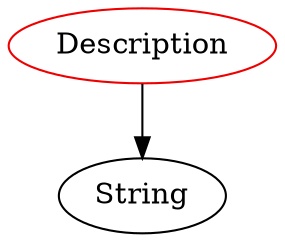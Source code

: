 digraph description{
Description -> String;
Description	[shape=oval, color=red2, label="Description"];
}
